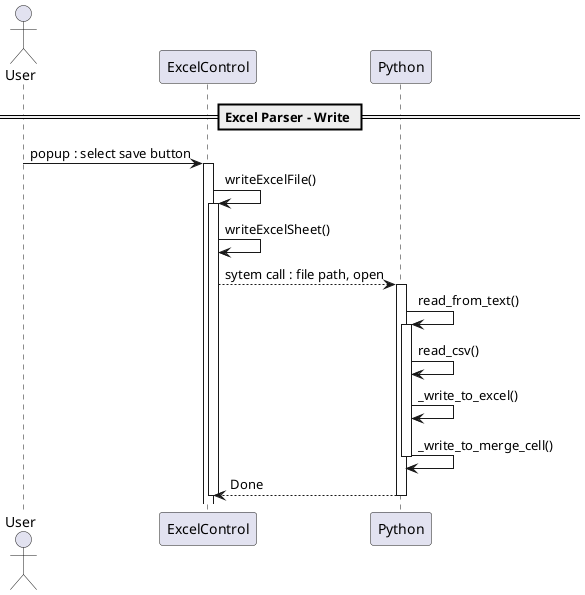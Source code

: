 @startuml

actor User order 10

participant ExcelControl order 60

participant Python order 110


== Excel Parser - Write ==


User -> ExcelControl: popup : select save button

activate ExcelControl
ExcelControl -> ExcelControl : writeExcelFile()
activate ExcelControl
ExcelControl -> ExcelControl : writeExcelSheet()
ExcelControl --> Python : sytem call : file path, open
activate Python
Python -> Python : read_from_text()
activate Python
Python -> Python : read_csv()
Python -> Python : _write_to_excel()
Python -> Python : _write_to_merge_cell()
deactivate Python
Python --> ExcelControl : Done


deactivate Python
deactivate ExcelControl


@enduml
